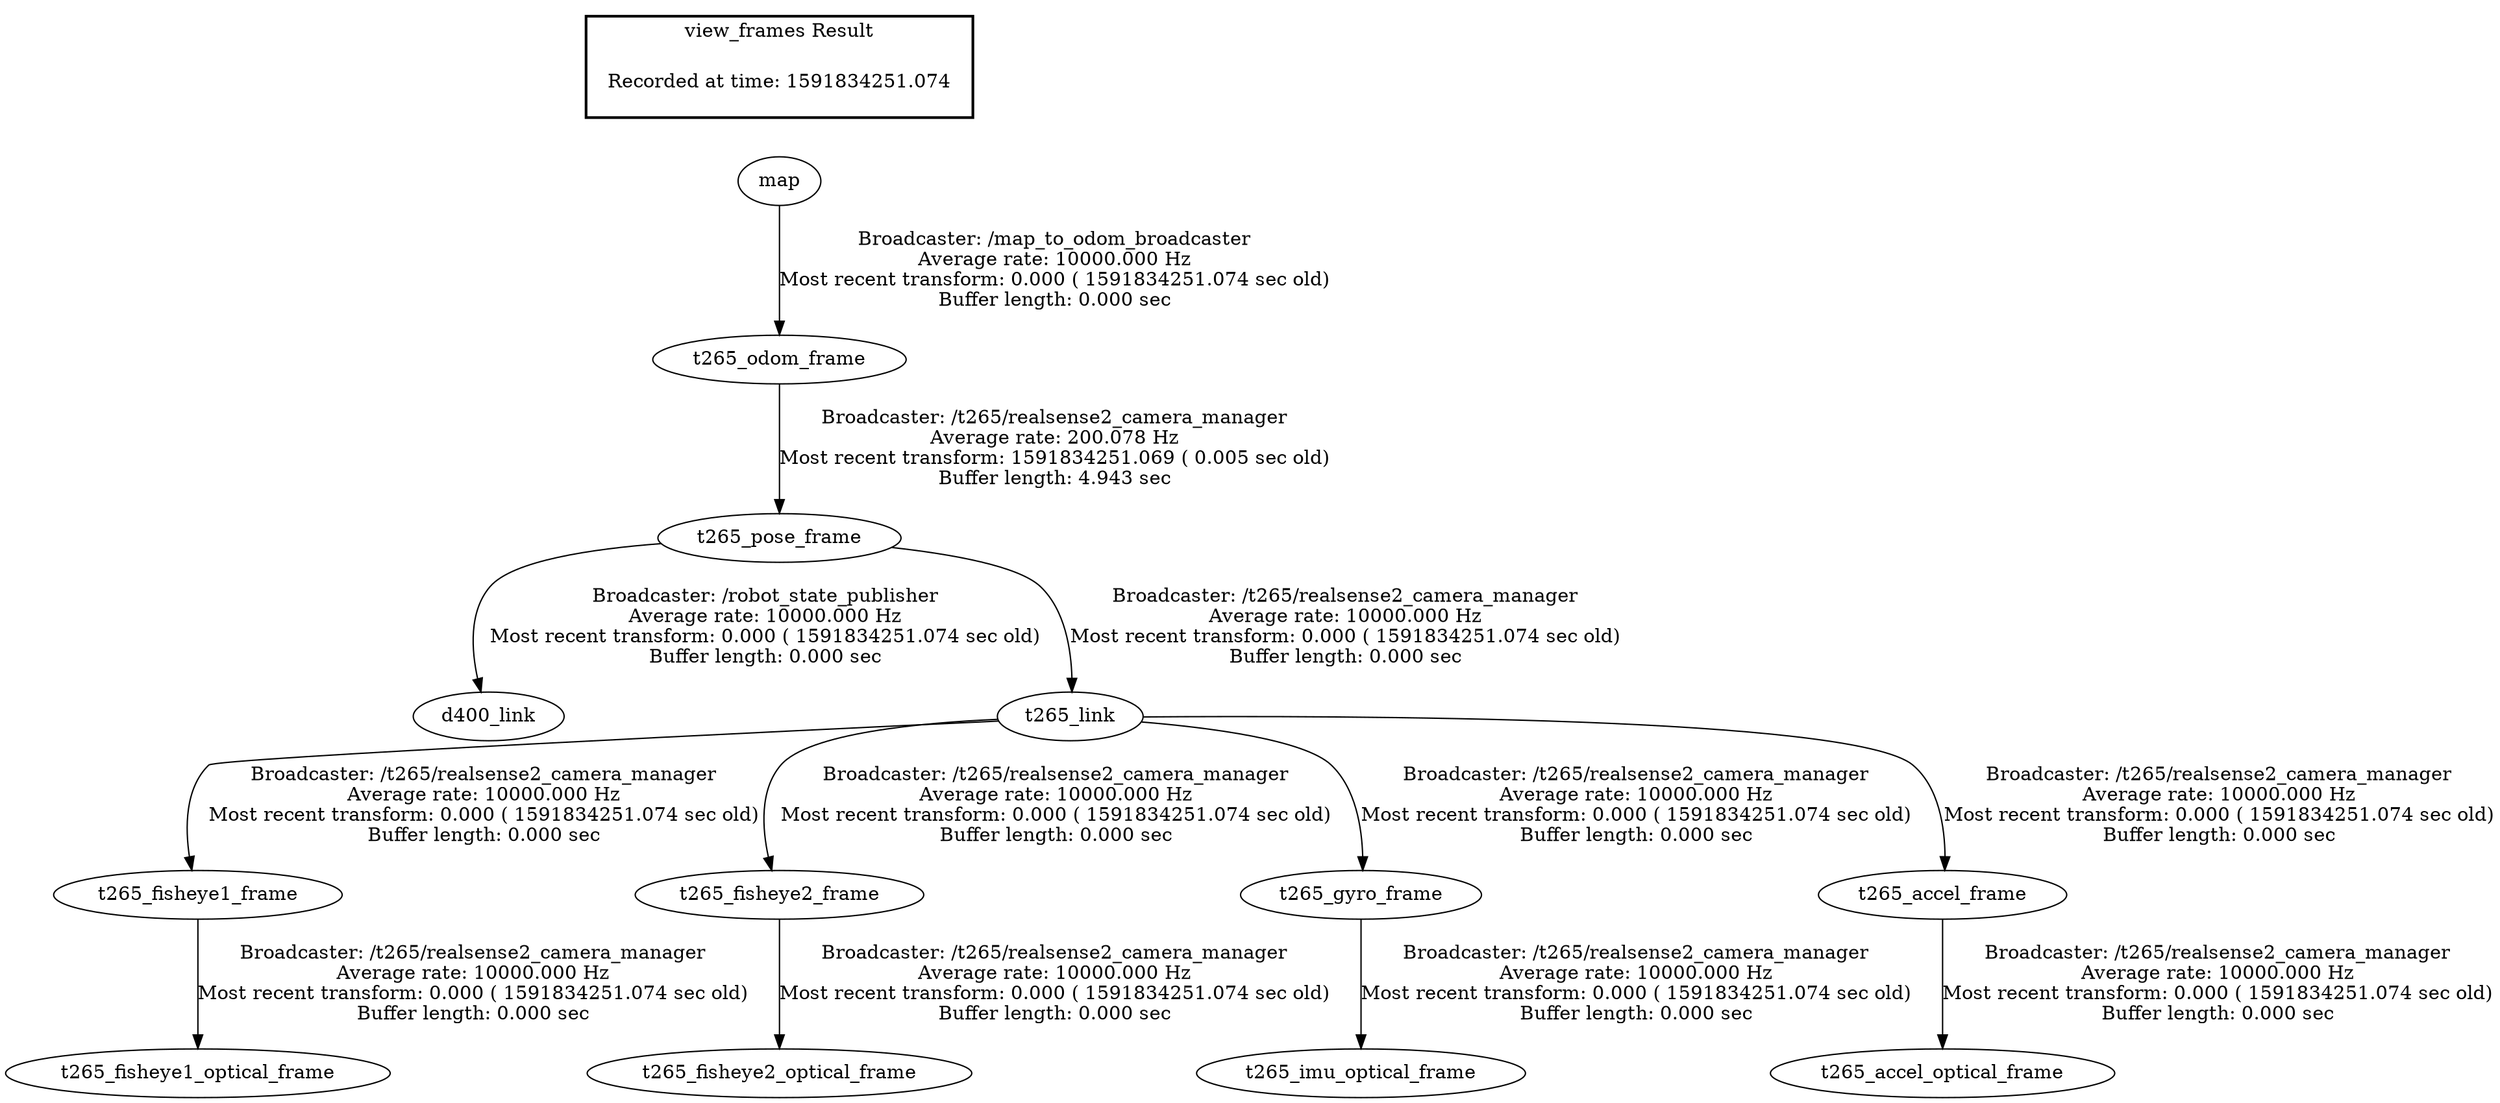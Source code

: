 digraph G {
"t265_odom_frame" -> "t265_pose_frame"[label="Broadcaster: /t265/realsense2_camera_manager\nAverage rate: 200.078 Hz\nMost recent transform: 1591834251.069 ( 0.005 sec old)\nBuffer length: 4.943 sec\n"];
"map" -> "t265_odom_frame"[label="Broadcaster: /map_to_odom_broadcaster\nAverage rate: 10000.000 Hz\nMost recent transform: 0.000 ( 1591834251.074 sec old)\nBuffer length: 0.000 sec\n"];
"t265_pose_frame" -> "d400_link"[label="Broadcaster: /robot_state_publisher\nAverage rate: 10000.000 Hz\nMost recent transform: 0.000 ( 1591834251.074 sec old)\nBuffer length: 0.000 sec\n"];
"t265_link" -> "t265_fisheye1_frame"[label="Broadcaster: /t265/realsense2_camera_manager\nAverage rate: 10000.000 Hz\nMost recent transform: 0.000 ( 1591834251.074 sec old)\nBuffer length: 0.000 sec\n"];
"t265_pose_frame" -> "t265_link"[label="Broadcaster: /t265/realsense2_camera_manager\nAverage rate: 10000.000 Hz\nMost recent transform: 0.000 ( 1591834251.074 sec old)\nBuffer length: 0.000 sec\n"];
"t265_fisheye1_frame" -> "t265_fisheye1_optical_frame"[label="Broadcaster: /t265/realsense2_camera_manager\nAverage rate: 10000.000 Hz\nMost recent transform: 0.000 ( 1591834251.074 sec old)\nBuffer length: 0.000 sec\n"];
"t265_link" -> "t265_fisheye2_frame"[label="Broadcaster: /t265/realsense2_camera_manager\nAverage rate: 10000.000 Hz\nMost recent transform: 0.000 ( 1591834251.074 sec old)\nBuffer length: 0.000 sec\n"];
"t265_fisheye2_frame" -> "t265_fisheye2_optical_frame"[label="Broadcaster: /t265/realsense2_camera_manager\nAverage rate: 10000.000 Hz\nMost recent transform: 0.000 ( 1591834251.074 sec old)\nBuffer length: 0.000 sec\n"];
"t265_link" -> "t265_gyro_frame"[label="Broadcaster: /t265/realsense2_camera_manager\nAverage rate: 10000.000 Hz\nMost recent transform: 0.000 ( 1591834251.074 sec old)\nBuffer length: 0.000 sec\n"];
"t265_gyro_frame" -> "t265_imu_optical_frame"[label="Broadcaster: /t265/realsense2_camera_manager\nAverage rate: 10000.000 Hz\nMost recent transform: 0.000 ( 1591834251.074 sec old)\nBuffer length: 0.000 sec\n"];
"t265_link" -> "t265_accel_frame"[label="Broadcaster: /t265/realsense2_camera_manager\nAverage rate: 10000.000 Hz\nMost recent transform: 0.000 ( 1591834251.074 sec old)\nBuffer length: 0.000 sec\n"];
"t265_accel_frame" -> "t265_accel_optical_frame"[label="Broadcaster: /t265/realsense2_camera_manager\nAverage rate: 10000.000 Hz\nMost recent transform: 0.000 ( 1591834251.074 sec old)\nBuffer length: 0.000 sec\n"];
edge [style=invis];
 subgraph cluster_legend { style=bold; color=black; label ="view_frames Result";
"Recorded at time: 1591834251.074"[ shape=plaintext ] ;
 }->"map";
}